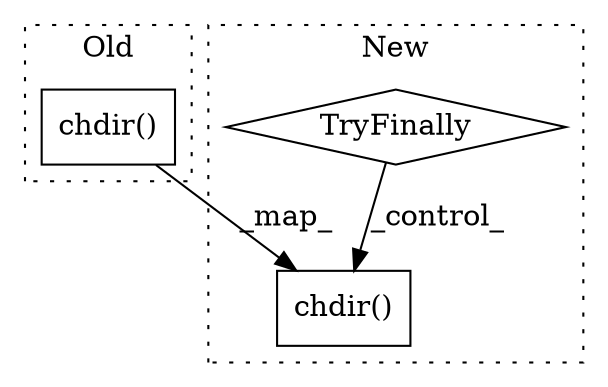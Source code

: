 digraph G {
subgraph cluster0 {
1 [label="chdir()" a="75" s="7692,7708" l="9,1" shape="box"];
label = "Old";
style="dotted";
}
subgraph cluster1 {
2 [label="chdir()" a="75" s="7709,7725" l="9,1" shape="box"];
3 [label="TryFinally" a="64" s="7692" l="17" shape="diamond"];
label = "New";
style="dotted";
}
1 -> 2 [label="_map_"];
3 -> 2 [label="_control_"];
}